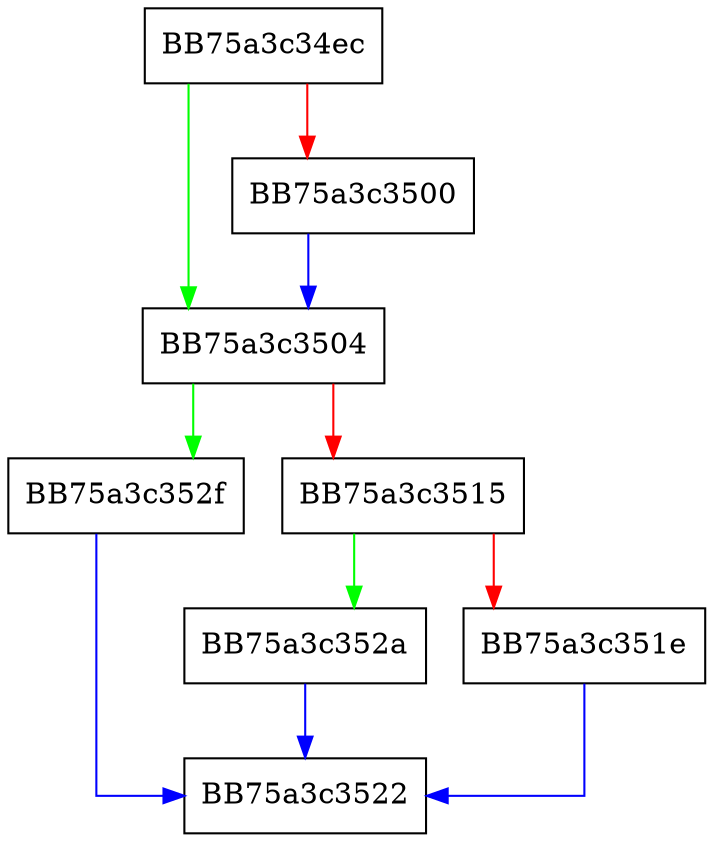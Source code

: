 digraph _Lrotate {
  node [shape="box"];
  graph [splines=ortho];
  BB75a3c34ec -> BB75a3c3504 [color="green"];
  BB75a3c34ec -> BB75a3c3500 [color="red"];
  BB75a3c3500 -> BB75a3c3504 [color="blue"];
  BB75a3c3504 -> BB75a3c352f [color="green"];
  BB75a3c3504 -> BB75a3c3515 [color="red"];
  BB75a3c3515 -> BB75a3c352a [color="green"];
  BB75a3c3515 -> BB75a3c351e [color="red"];
  BB75a3c351e -> BB75a3c3522 [color="blue"];
  BB75a3c352a -> BB75a3c3522 [color="blue"];
  BB75a3c352f -> BB75a3c3522 [color="blue"];
}